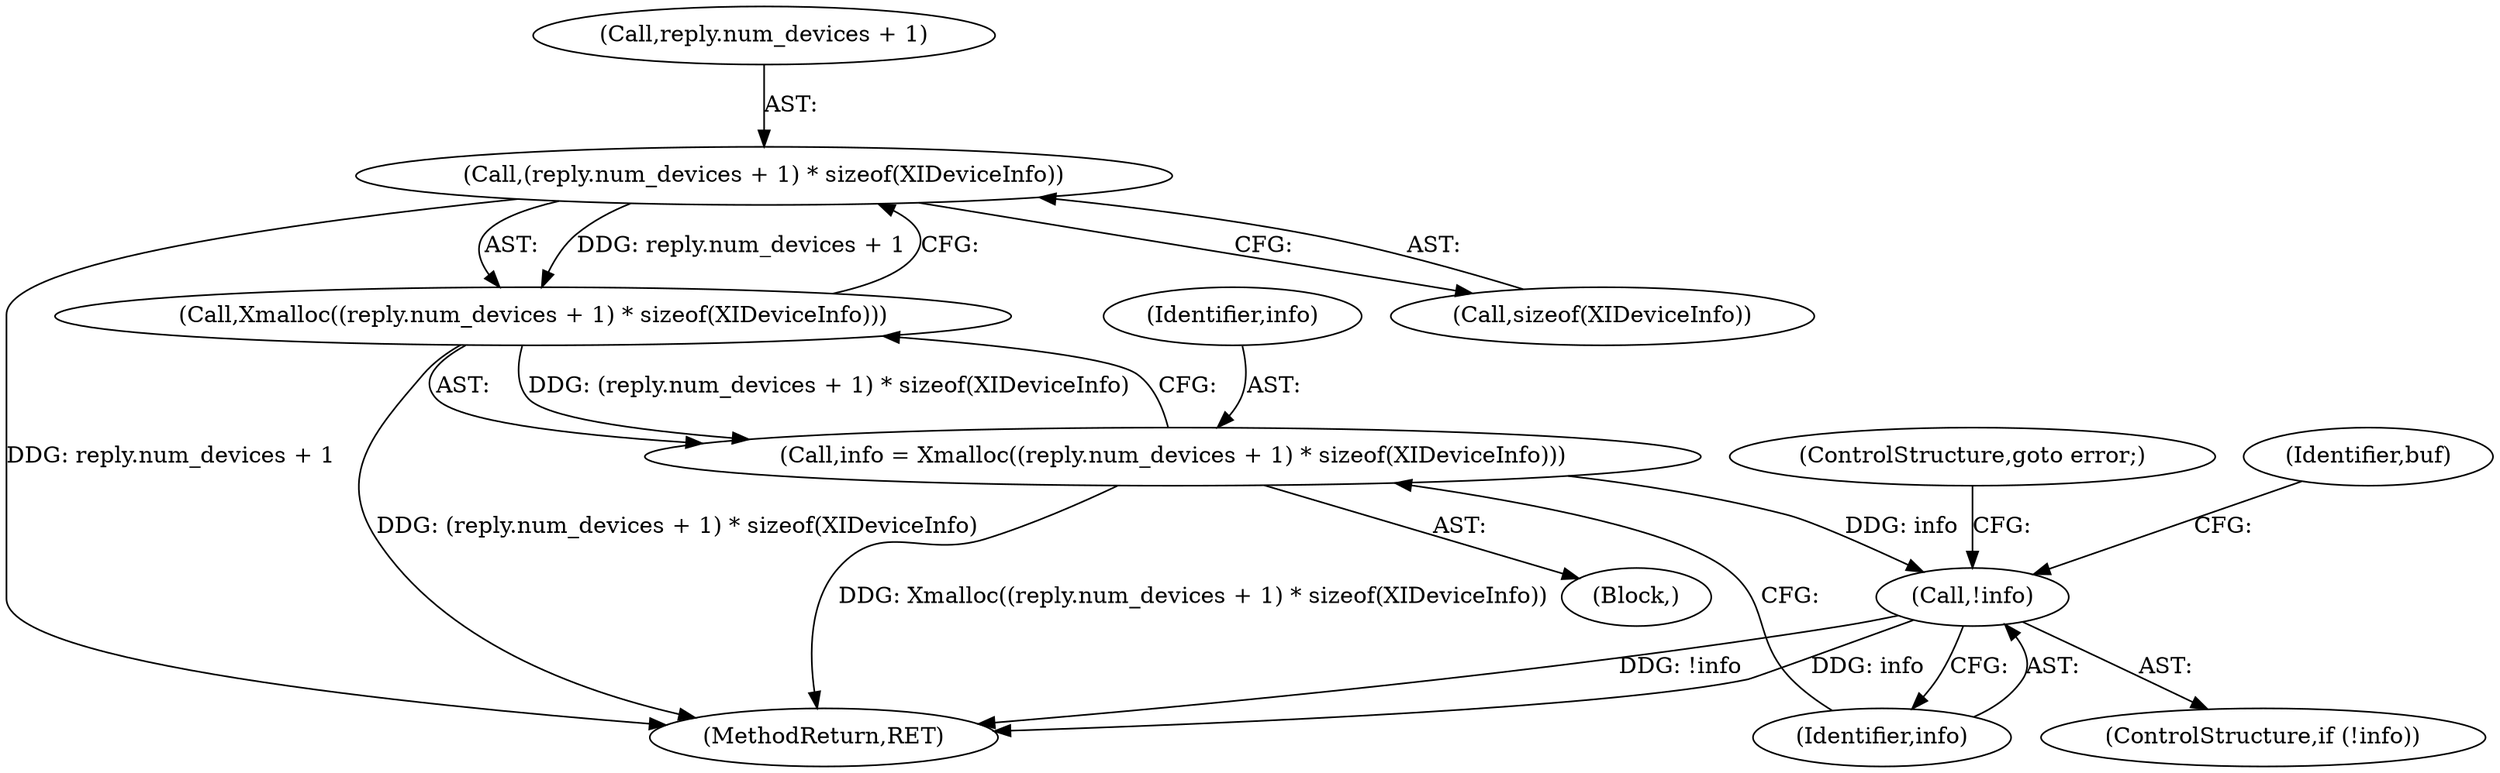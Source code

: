 digraph "1_libXi_19a9cd607de73947fcfb104682f203ffe4e1f4e5_2@del" {
"1000181" [label="(Call,(reply.num_devices + 1) * sizeof(XIDeviceInfo))"];
"1000180" [label="(Call,Xmalloc((reply.num_devices + 1) * sizeof(XIDeviceInfo)))"];
"1000178" [label="(Call,info = Xmalloc((reply.num_devices + 1) * sizeof(XIDeviceInfo)))"];
"1000190" [label="(Call,!info)"];
"1000187" [label="(Call,sizeof(XIDeviceInfo))"];
"1000192" [label="(ControlStructure,goto error;)"];
"1000106" [label="(Block,)"];
"1000190" [label="(Call,!info)"];
"1000338" [label="(MethodReturn,RET)"];
"1000191" [label="(Identifier,info)"];
"1000189" [label="(ControlStructure,if (!info))"];
"1000179" [label="(Identifier,info)"];
"1000180" [label="(Call,Xmalloc((reply.num_devices + 1) * sizeof(XIDeviceInfo)))"];
"1000182" [label="(Call,reply.num_devices + 1)"];
"1000181" [label="(Call,(reply.num_devices + 1) * sizeof(XIDeviceInfo))"];
"1000194" [label="(Identifier,buf)"];
"1000178" [label="(Call,info = Xmalloc((reply.num_devices + 1) * sizeof(XIDeviceInfo)))"];
"1000181" -> "1000180"  [label="AST: "];
"1000181" -> "1000187"  [label="CFG: "];
"1000182" -> "1000181"  [label="AST: "];
"1000187" -> "1000181"  [label="AST: "];
"1000180" -> "1000181"  [label="CFG: "];
"1000181" -> "1000338"  [label="DDG: reply.num_devices + 1"];
"1000181" -> "1000180"  [label="DDG: reply.num_devices + 1"];
"1000180" -> "1000178"  [label="AST: "];
"1000178" -> "1000180"  [label="CFG: "];
"1000180" -> "1000338"  [label="DDG: (reply.num_devices + 1) * sizeof(XIDeviceInfo)"];
"1000180" -> "1000178"  [label="DDG: (reply.num_devices + 1) * sizeof(XIDeviceInfo)"];
"1000178" -> "1000106"  [label="AST: "];
"1000179" -> "1000178"  [label="AST: "];
"1000191" -> "1000178"  [label="CFG: "];
"1000178" -> "1000338"  [label="DDG: Xmalloc((reply.num_devices + 1) * sizeof(XIDeviceInfo))"];
"1000178" -> "1000190"  [label="DDG: info"];
"1000190" -> "1000189"  [label="AST: "];
"1000190" -> "1000191"  [label="CFG: "];
"1000191" -> "1000190"  [label="AST: "];
"1000192" -> "1000190"  [label="CFG: "];
"1000194" -> "1000190"  [label="CFG: "];
"1000190" -> "1000338"  [label="DDG: !info"];
"1000190" -> "1000338"  [label="DDG: info"];
}

